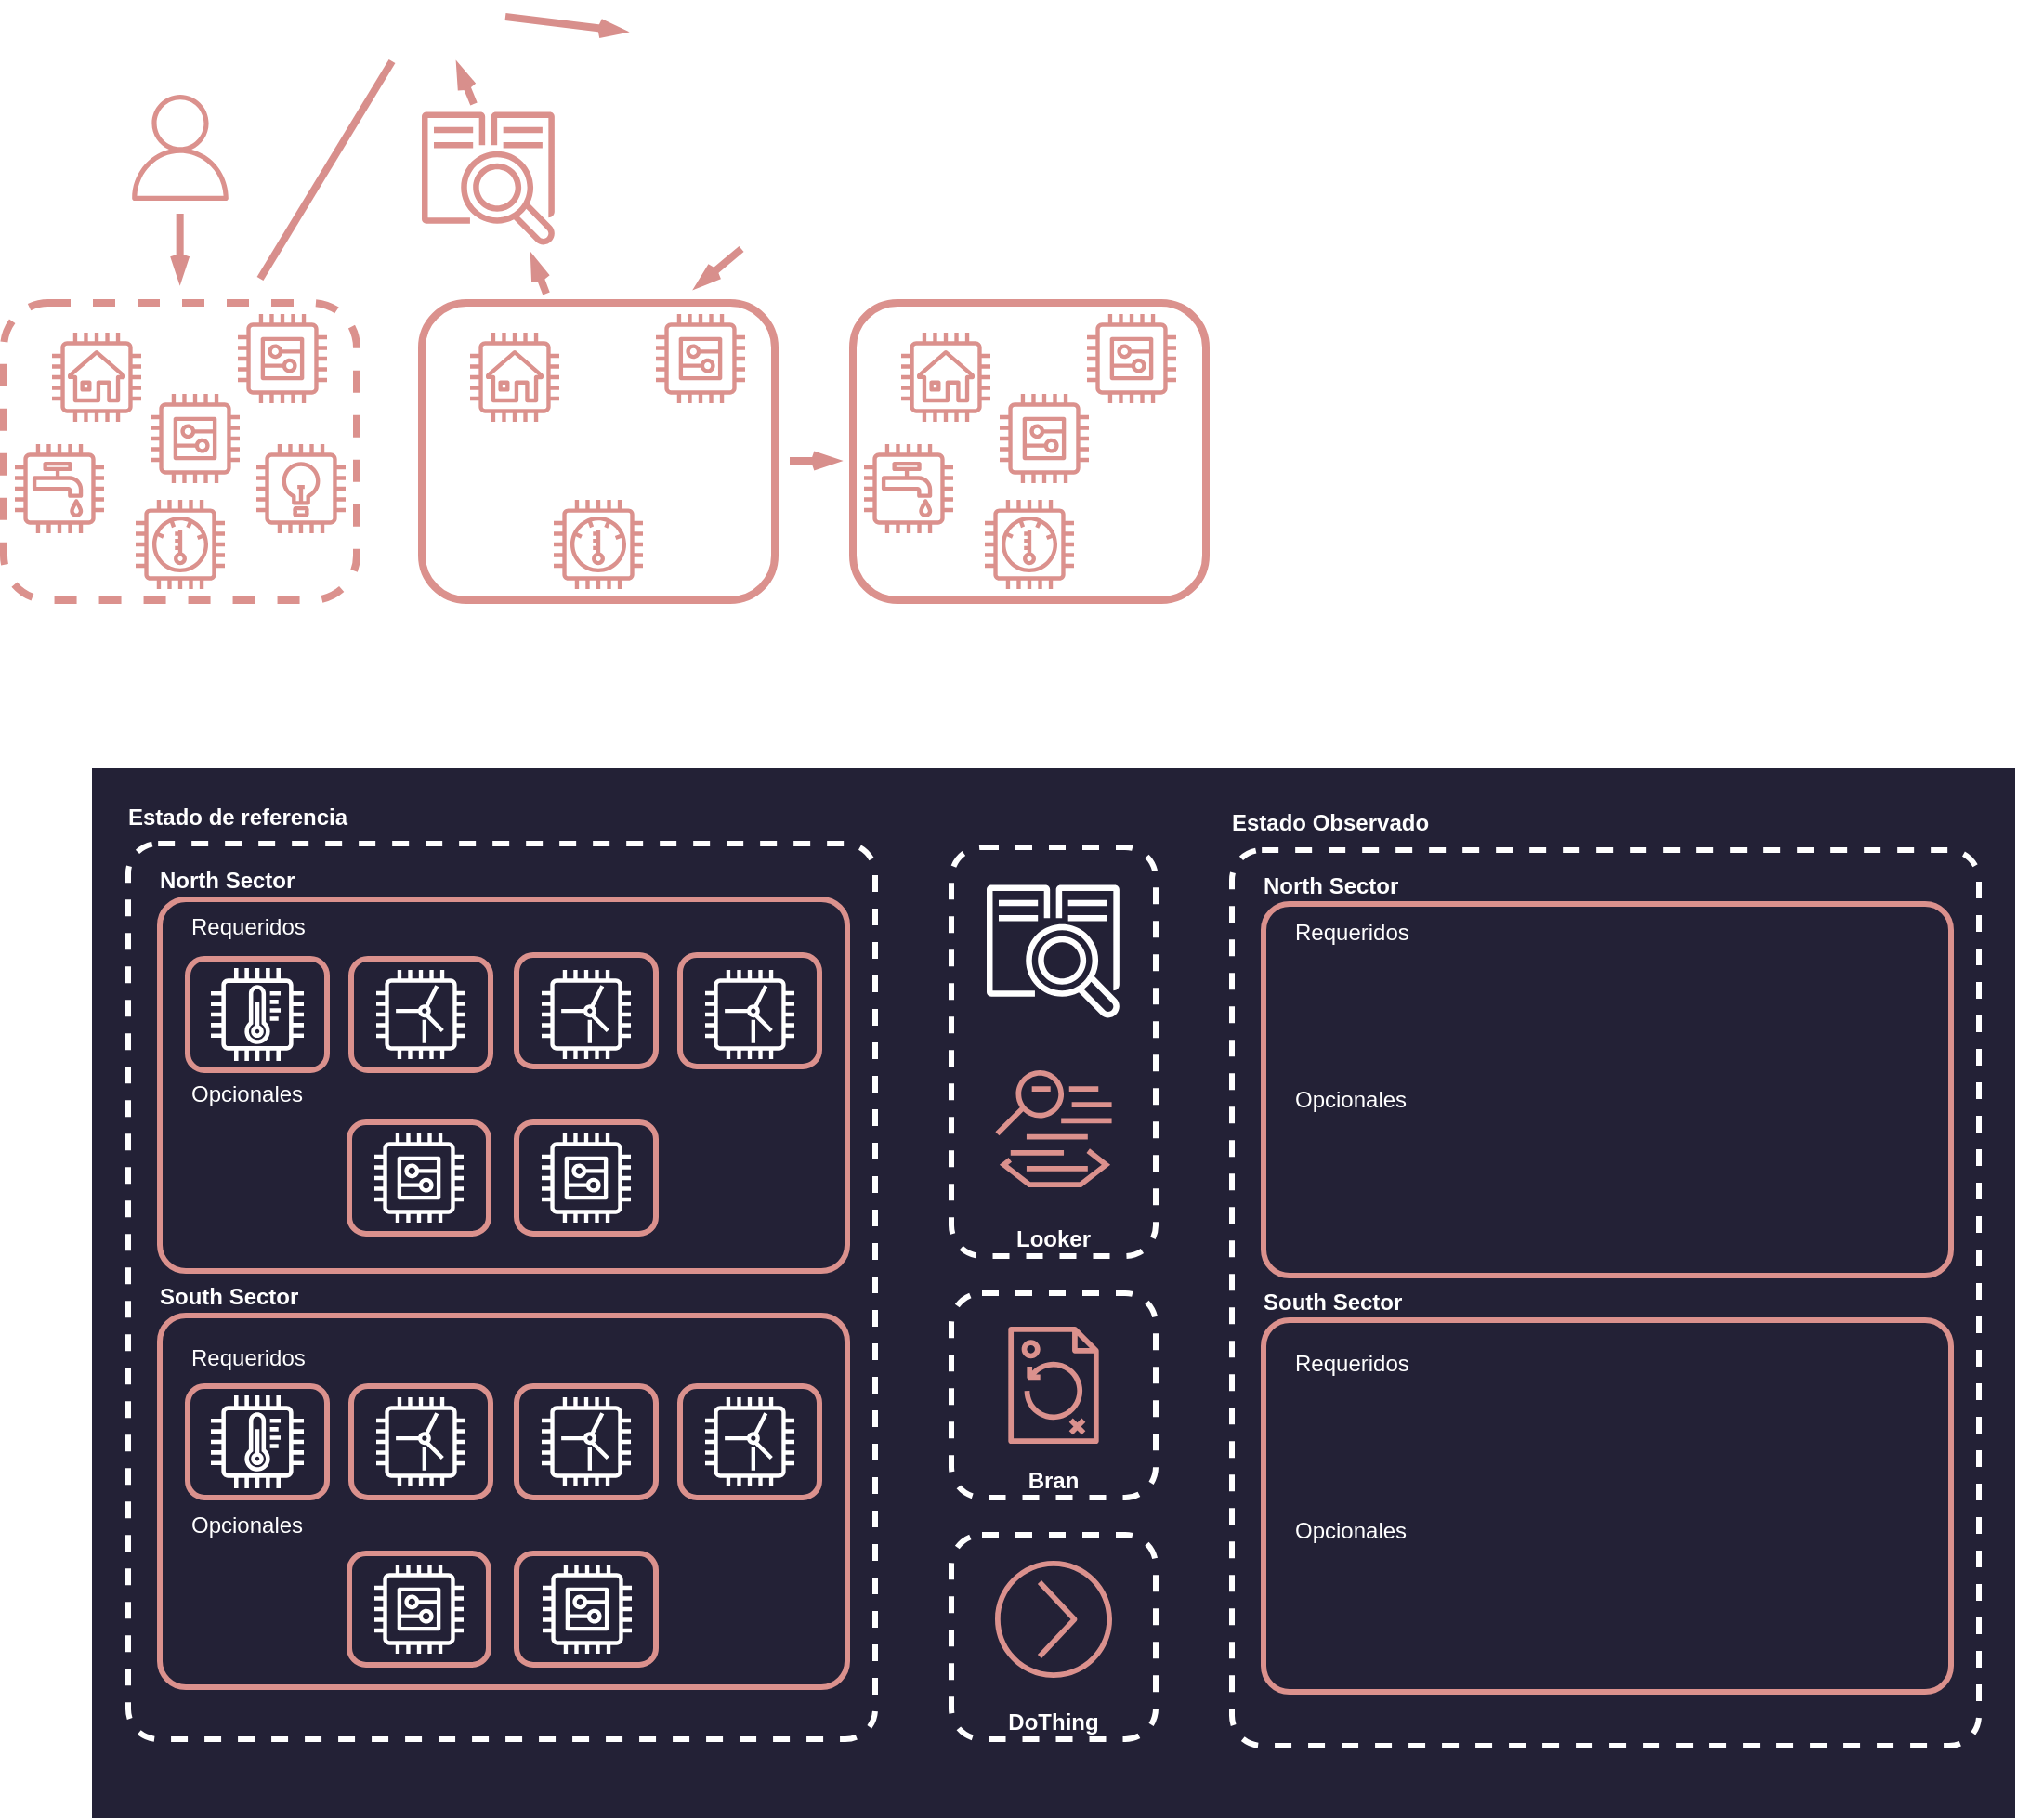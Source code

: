 <mxfile version="22.1.16" type="device">
  <diagram name="Page-1" id="UgkzKDdlbD2YLOSZ790F">
    <mxGraphModel dx="397" dy="727" grid="1" gridSize="10" guides="1" tooltips="1" connect="1" arrows="1" fold="1" page="1" pageScale="1" pageWidth="850" pageHeight="1100" math="0" shadow="0">
      <root>
        <mxCell id="0" />
        <mxCell id="1" parent="0" />
        <mxCell id="WaaS-qGKVErQEOPKYESH-2" value="" style="group;fillColor=#232136;strokeColor=#232136;strokeWidth=25;container=0;movable=0;resizable=0;rotatable=0;deletable=0;editable=0;locked=1;connectable=0;" parent="1" vertex="1" connectable="0">
          <mxGeometry x="950" y="440" width="1010" height="540" as="geometry" />
        </mxCell>
        <mxCell id="3aSCwRJMT3F2lno_R7aL-35" value="Looker" style="rounded=1;whiteSpace=wrap;html=1;dashed=1;labelBackgroundColor=none;strokeColor=#FFFFFF;strokeWidth=3;align=center;verticalAlign=bottom;fontFamily=Helvetica;fontSize=12;fontColor=#FFFFFF;fillColor=none;fontStyle=1" vertex="1" parent="1">
          <mxGeometry x="1400" y="470" width="110" height="220" as="geometry" />
        </mxCell>
        <mxCell id="9AoiroFoVsxQzHGqrJnJ-85" value="" style="sketch=0;outlineConnect=0;fontColor=#FFFFFF;gradientColor=none;fillColor=default;strokeColor=none;dashed=0;verticalLabelPosition=bottom;verticalAlign=top;align=center;html=1;fontSize=12;fontStyle=0;aspect=fixed;shape=mxgraph.aws4.application_discovery_service_aws_agentless_collector;rotation=0;container=0;flipV=0;" parent="1" vertex="1">
          <mxGeometry x="1419" y="490" width="72" height="72" as="geometry" />
        </mxCell>
        <mxCell id="3aSCwRJMT3F2lno_R7aL-1" value="" style="group" vertex="1" connectable="0" parent="1">
          <mxGeometry x="1549" y="442.5" width="404" height="511" as="geometry" />
        </mxCell>
        <mxCell id="9AoiroFoVsxQzHGqrJnJ-2" value="" style="rounded=1;whiteSpace=wrap;html=1;labelBackgroundColor=none;strokeColor=#FFFFFF;strokeWidth=3;align=left;verticalAlign=top;fontFamily=Helvetica;fontSize=12;fontColor=#FFFFFF;fillColor=none;arcSize=4;dashed=1;" parent="3aSCwRJMT3F2lno_R7aL-1" vertex="1">
          <mxGeometry x="2" y="29" width="402" height="482" as="geometry" />
        </mxCell>
        <mxCell id="9AoiroFoVsxQzHGqrJnJ-78" value="&lt;div style=&quot;text-align: center;&quot;&gt;&lt;span style=&quot;background-color: initial;&quot;&gt;&lt;b&gt;Estado Observado&lt;/b&gt;&lt;/span&gt;&lt;/div&gt;&lt;div style=&quot;text-align: center;&quot;&gt;&lt;span style=&quot;background-color: initial;&quot;&gt;&lt;b&gt;&lt;br&gt;&lt;/b&gt;&lt;/span&gt;&lt;/div&gt;" style="text;whiteSpace=wrap;html=1;fontSize=12;fontFamily=Helvetica;fontColor=#FFFFFF;container=0;" parent="3aSCwRJMT3F2lno_R7aL-1" vertex="1">
          <mxGeometry width="160" height="40" as="geometry" />
        </mxCell>
        <mxCell id="9AoiroFoVsxQzHGqrJnJ-134" value="" style="group" parent="3aSCwRJMT3F2lno_R7aL-1" vertex="1" connectable="0">
          <mxGeometry x="17" y="34" width="372" height="448" as="geometry" />
        </mxCell>
        <mxCell id="9AoiroFoVsxQzHGqrJnJ-125" value="Opcionales" style="text;html=1;strokeColor=none;fillColor=none;align=left;verticalAlign=middle;whiteSpace=wrap;rounded=0;fontSize=12;fontFamily=Helvetica;fontColor=#FFFFFF;container=0;" parent="9AoiroFoVsxQzHGqrJnJ-134" vertex="1">
          <mxGeometry x="17" y="346" width="75" height="30" as="geometry" />
        </mxCell>
        <mxCell id="9AoiroFoVsxQzHGqrJnJ-126" value="Requeridos" style="text;html=1;strokeColor=none;fillColor=none;align=left;verticalAlign=middle;whiteSpace=wrap;rounded=0;fontSize=12;fontFamily=Helvetica;fontColor=#FFFFFF;container=0;" parent="9AoiroFoVsxQzHGqrJnJ-134" vertex="1">
          <mxGeometry x="17" y="256" width="75" height="30" as="geometry" />
        </mxCell>
        <mxCell id="9AoiroFoVsxQzHGqrJnJ-127" value="" style="rounded=1;whiteSpace=wrap;html=1;labelBackgroundColor=none;strokeColor=#DB918D;strokeWidth=3;align=left;verticalAlign=top;fontFamily=Helvetica;fontSize=12;fontColor=#FFFFFF;fillColor=none;arcSize=7;container=0;" parent="9AoiroFoVsxQzHGqrJnJ-134" vertex="1">
          <mxGeometry x="2" y="248" width="370" height="200" as="geometry" />
        </mxCell>
        <mxCell id="9AoiroFoVsxQzHGqrJnJ-128" value="&lt;b style=&quot;border-color: var(--border-color); color: rgb(255, 255, 255); font-family: Helvetica; font-size: 12px; font-style: normal; font-variant-ligatures: normal; font-variant-caps: normal; letter-spacing: normal; orphans: 2; text-align: center; text-indent: 0px; text-transform: none; widows: 2; word-spacing: 0px; -webkit-text-stroke-width: 0px; text-decoration-thickness: initial; text-decoration-style: initial; text-decoration-color: initial;&quot;&gt;South Sector&lt;/b&gt;" style="text;whiteSpace=wrap;html=1;fontSize=12;fontFamily=Helvetica;fontColor=#FFFFFF;container=0;" parent="9AoiroFoVsxQzHGqrJnJ-134" vertex="1">
          <mxGeometry y="224" width="110" height="40" as="geometry" />
        </mxCell>
        <mxCell id="9AoiroFoVsxQzHGqrJnJ-129" value="" style="rounded=1;whiteSpace=wrap;html=1;labelBackgroundColor=none;strokeColor=#DB918D;strokeWidth=3;align=left;verticalAlign=top;fontFamily=Helvetica;fontSize=12;fontColor=#FFFFFF;fillColor=none;arcSize=7;container=0;" parent="9AoiroFoVsxQzHGqrJnJ-134" vertex="1">
          <mxGeometry x="2" y="24" width="370" height="200" as="geometry" />
        </mxCell>
        <mxCell id="9AoiroFoVsxQzHGqrJnJ-130" value="Opcionales" style="text;html=1;strokeColor=none;fillColor=none;align=left;verticalAlign=middle;whiteSpace=wrap;rounded=0;fontSize=12;fontFamily=Helvetica;fontColor=#FFFFFF;container=0;" parent="9AoiroFoVsxQzHGqrJnJ-134" vertex="1">
          <mxGeometry x="17" y="114" width="75" height="30" as="geometry" />
        </mxCell>
        <mxCell id="9AoiroFoVsxQzHGqrJnJ-131" value="Requeridos" style="text;html=1;strokeColor=none;fillColor=none;align=left;verticalAlign=middle;whiteSpace=wrap;rounded=0;fontSize=12;fontFamily=Helvetica;fontColor=#FFFFFF;container=0;" parent="9AoiroFoVsxQzHGqrJnJ-134" vertex="1">
          <mxGeometry x="17" y="24" width="75" height="30" as="geometry" />
        </mxCell>
        <mxCell id="9AoiroFoVsxQzHGqrJnJ-132" value="&lt;b style=&quot;border-color: var(--border-color); color: rgb(255, 255, 255); font-family: Helvetica; font-size: 12px; font-style: normal; font-variant-ligatures: normal; font-variant-caps: normal; letter-spacing: normal; orphans: 2; text-align: center; text-indent: 0px; text-transform: none; widows: 2; word-spacing: 0px; -webkit-text-stroke-width: 0px; text-decoration-thickness: initial; text-decoration-style: initial; text-decoration-color: initial;&quot;&gt;North Sector&lt;/b&gt;" style="text;whiteSpace=wrap;html=1;fontSize=12;fontFamily=Helvetica;fontColor=#FFFFFF;container=0;" parent="9AoiroFoVsxQzHGqrJnJ-134" vertex="1">
          <mxGeometry width="110" height="40" as="geometry" />
        </mxCell>
        <mxCell id="3aSCwRJMT3F2lno_R7aL-2" value="" style="group" vertex="1" connectable="0" parent="1">
          <mxGeometry x="955" y="440" width="404" height="510" as="geometry" />
        </mxCell>
        <mxCell id="WaaS-qGKVErQEOPKYESH-108" value="" style="rounded=1;whiteSpace=wrap;html=1;labelBackgroundColor=none;strokeColor=#FFFFFF;strokeWidth=3;align=left;verticalAlign=top;fontFamily=Helvetica;fontSize=12;fontColor=#FFFFFF;fillColor=none;arcSize=4;dashed=1;container=0;" parent="3aSCwRJMT3F2lno_R7aL-2" vertex="1">
          <mxGeometry x="2" y="28" width="402" height="482" as="geometry" />
        </mxCell>
        <mxCell id="WaaS-qGKVErQEOPKYESH-149" value="&lt;div style=&quot;text-align: center;&quot;&gt;&lt;span style=&quot;background-color: initial;&quot;&gt;&lt;b&gt;Estado de referencia&lt;/b&gt;&lt;/span&gt;&lt;/div&gt;" style="text;whiteSpace=wrap;html=1;fontSize=12;fontFamily=Helvetica;fontColor=#FFFFFF;container=0;" parent="3aSCwRJMT3F2lno_R7aL-2" vertex="1">
          <mxGeometry width="160" height="40" as="geometry" />
        </mxCell>
        <mxCell id="9AoiroFoVsxQzHGqrJnJ-135" value="" style="group" parent="3aSCwRJMT3F2lno_R7aL-2" vertex="1" connectable="0">
          <mxGeometry x="17" y="34" width="372" height="448" as="geometry" />
        </mxCell>
        <mxCell id="WaaS-qGKVErQEOPKYESH-105" value="&lt;b style=&quot;border-color: var(--border-color); color: rgb(255, 255, 255); font-family: Helvetica; font-size: 12px; font-style: normal; font-variant-ligatures: normal; font-variant-caps: normal; letter-spacing: normal; orphans: 2; text-align: center; text-indent: 0px; text-transform: none; widows: 2; word-spacing: 0px; -webkit-text-stroke-width: 0px; text-decoration-thickness: initial; text-decoration-style: initial; text-decoration-color: initial;&quot;&gt;North Sector&lt;/b&gt;" style="text;whiteSpace=wrap;html=1;fontSize=12;fontFamily=Helvetica;fontColor=#FFFFFF;container=0;" parent="9AoiroFoVsxQzHGqrJnJ-135" vertex="1">
          <mxGeometry width="110" height="40" as="geometry" />
        </mxCell>
        <mxCell id="WaaS-qGKVErQEOPKYESH-106" value="&lt;b style=&quot;border-color: var(--border-color); color: rgb(255, 255, 255); font-family: Helvetica; font-size: 12px; font-style: normal; font-variant-ligatures: normal; font-variant-caps: normal; letter-spacing: normal; orphans: 2; text-align: center; text-indent: 0px; text-transform: none; widows: 2; word-spacing: 0px; -webkit-text-stroke-width: 0px; text-decoration-thickness: initial; text-decoration-style: initial; text-decoration-color: initial;&quot;&gt;South Sector&lt;/b&gt;" style="text;whiteSpace=wrap;html=1;fontSize=12;fontFamily=Helvetica;fontColor=#FFFFFF;container=0;" parent="9AoiroFoVsxQzHGqrJnJ-135" vertex="1">
          <mxGeometry y="224" width="110" height="40" as="geometry" />
        </mxCell>
        <mxCell id="WaaS-qGKVErQEOPKYESH-18" value="" style="rounded=1;whiteSpace=wrap;html=1;labelBackgroundColor=none;strokeColor=#DB918D;strokeWidth=3;align=left;verticalAlign=top;fontFamily=Helvetica;fontSize=12;fontColor=#FFFFFF;fillColor=none;arcSize=7;container=0;" parent="9AoiroFoVsxQzHGqrJnJ-135" vertex="1">
          <mxGeometry x="2" y="24" width="370" height="200" as="geometry" />
        </mxCell>
        <mxCell id="WaaS-qGKVErQEOPKYESH-21" value="" style="rounded=1;whiteSpace=wrap;html=1;labelBackgroundColor=none;strokeColor=#DB918D;strokeWidth=3;align=left;verticalAlign=top;fontFamily=Helvetica;fontSize=12;fontColor=#FFFFFF;fillColor=none;container=0;" parent="9AoiroFoVsxQzHGqrJnJ-135" vertex="1">
          <mxGeometry x="194" y="144" width="75" height="60" as="geometry" />
        </mxCell>
        <mxCell id="WaaS-qGKVErQEOPKYESH-22" value="" style="rounded=1;whiteSpace=wrap;html=1;labelBackgroundColor=none;strokeColor=#DB918D;strokeWidth=3;align=left;verticalAlign=top;fontFamily=Helvetica;fontSize=12;fontColor=#FFFFFF;fillColor=none;container=0;" parent="9AoiroFoVsxQzHGqrJnJ-135" vertex="1">
          <mxGeometry x="104" y="144" width="75" height="60" as="geometry" />
        </mxCell>
        <mxCell id="WaaS-qGKVErQEOPKYESH-27" value="" style="rounded=1;whiteSpace=wrap;html=1;labelBackgroundColor=none;strokeColor=#DB918D;strokeWidth=3;align=left;verticalAlign=top;fontFamily=Helvetica;fontSize=12;fontColor=#FFFFFF;fillColor=none;container=0;" parent="9AoiroFoVsxQzHGqrJnJ-135" vertex="1">
          <mxGeometry x="105" y="56" width="75" height="60" as="geometry" />
        </mxCell>
        <mxCell id="WaaS-qGKVErQEOPKYESH-28" value="" style="rounded=1;whiteSpace=wrap;html=1;labelBackgroundColor=none;strokeColor=#DB918D;strokeWidth=3;align=left;verticalAlign=top;fontFamily=Helvetica;fontSize=12;fontColor=#FFFFFF;fillColor=none;container=0;" parent="9AoiroFoVsxQzHGqrJnJ-135" vertex="1">
          <mxGeometry x="17" y="56" width="75" height="60" as="geometry" />
        </mxCell>
        <mxCell id="WaaS-qGKVErQEOPKYESH-29" value="" style="rounded=1;whiteSpace=wrap;html=1;labelBackgroundColor=none;strokeColor=#DB918D;strokeWidth=3;align=left;verticalAlign=top;fontFamily=Helvetica;fontSize=12;fontColor=#FFFFFF;fillColor=none;container=0;" parent="9AoiroFoVsxQzHGqrJnJ-135" vertex="1">
          <mxGeometry x="194" y="54" width="75" height="60" as="geometry" />
        </mxCell>
        <mxCell id="WaaS-qGKVErQEOPKYESH-30" value="" style="rounded=1;whiteSpace=wrap;html=1;labelBackgroundColor=none;strokeColor=#DB918D;strokeWidth=3;align=left;verticalAlign=top;fontFamily=Helvetica;fontSize=12;fontColor=#FFFFFF;fillColor=none;container=0;" parent="9AoiroFoVsxQzHGqrJnJ-135" vertex="1">
          <mxGeometry x="282" y="54" width="75" height="60" as="geometry" />
        </mxCell>
        <mxCell id="WaaS-qGKVErQEOPKYESH-31" value="Requeridos" style="text;html=1;strokeColor=none;fillColor=none;align=left;verticalAlign=middle;whiteSpace=wrap;rounded=0;fontSize=12;fontFamily=Helvetica;fontColor=#FFFFFF;container=0;" parent="9AoiroFoVsxQzHGqrJnJ-135" vertex="1">
          <mxGeometry x="17" y="24" width="75" height="30" as="geometry" />
        </mxCell>
        <mxCell id="WaaS-qGKVErQEOPKYESH-32" value="Opcionales" style="text;html=1;strokeColor=none;fillColor=none;align=left;verticalAlign=middle;whiteSpace=wrap;rounded=0;fontSize=12;fontFamily=Helvetica;fontColor=#FFFFFF;container=0;" parent="9AoiroFoVsxQzHGqrJnJ-135" vertex="1">
          <mxGeometry x="17" y="114" width="75" height="30" as="geometry" />
        </mxCell>
        <mxCell id="WaaS-qGKVErQEOPKYESH-81" value="" style="sketch=0;outlineConnect=0;dashed=0;verticalLabelPosition=bottom;verticalAlign=top;align=center;html=1;fontSize=12;fontStyle=0;aspect=fixed;pointerEvents=1;shape=mxgraph.aws4.iot_thing_temperature_sensor;rounded=1;labelBackgroundColor=none;strokeWidth=3;fontFamily=Helvetica;container=0;" parent="9AoiroFoVsxQzHGqrJnJ-135" vertex="1">
          <mxGeometry x="29.5" y="61" width="50" height="50" as="geometry" />
        </mxCell>
        <mxCell id="WaaS-qGKVErQEOPKYESH-86" value="" style="sketch=0;outlineConnect=0;fontColor=#232F3E;gradientColor=none;strokeColor=#FFFFFF;fillColor=none;dashed=0;verticalLabelPosition=bottom;verticalAlign=top;align=center;html=1;fontSize=12;fontStyle=0;aspect=fixed;shape=mxgraph.aws4.resourceIcon;resIcon=mxgraph.aws4.windfarm;rounded=1;labelBackgroundColor=none;strokeWidth=3;fontFamily=Helvetica;container=0;" parent="9AoiroFoVsxQzHGqrJnJ-135" vertex="1">
          <mxGeometry x="112.5" y="56" width="60" height="60" as="geometry" />
        </mxCell>
        <mxCell id="WaaS-qGKVErQEOPKYESH-87" value="" style="sketch=0;outlineConnect=0;fontColor=#232F3E;gradientColor=none;strokeColor=#FFFFFF;fillColor=none;dashed=0;verticalLabelPosition=bottom;verticalAlign=top;align=center;html=1;fontSize=12;fontStyle=0;aspect=fixed;shape=mxgraph.aws4.resourceIcon;resIcon=mxgraph.aws4.windfarm;rounded=1;labelBackgroundColor=none;strokeWidth=3;fontFamily=Helvetica;container=0;" parent="9AoiroFoVsxQzHGqrJnJ-135" vertex="1">
          <mxGeometry x="201.5" y="56" width="60" height="60" as="geometry" />
        </mxCell>
        <mxCell id="WaaS-qGKVErQEOPKYESH-88" value="" style="sketch=0;outlineConnect=0;fontColor=#232F3E;gradientColor=none;strokeColor=#FFFFFF;fillColor=none;dashed=0;verticalLabelPosition=bottom;verticalAlign=top;align=center;html=1;fontSize=12;fontStyle=0;aspect=fixed;shape=mxgraph.aws4.resourceIcon;resIcon=mxgraph.aws4.windfarm;rounded=1;labelBackgroundColor=none;strokeWidth=3;fontFamily=Helvetica;container=0;" parent="9AoiroFoVsxQzHGqrJnJ-135" vertex="1">
          <mxGeometry x="289.5" y="56" width="60" height="60" as="geometry" />
        </mxCell>
        <mxCell id="WaaS-qGKVErQEOPKYESH-95" value="" style="sketch=0;outlineConnect=0;fontColor=#232F3E;gradientColor=none;strokeColor=#FFFFFF;fillColor=none;dashed=0;verticalLabelPosition=bottom;verticalAlign=top;align=center;html=1;fontSize=12;fontStyle=0;aspect=fixed;shape=mxgraph.aws4.resourceIcon;resIcon=mxgraph.aws4.generic;rounded=1;labelBackgroundColor=none;strokeWidth=3;fontFamily=Helvetica;container=0;" parent="9AoiroFoVsxQzHGqrJnJ-135" vertex="1">
          <mxGeometry x="111.5" y="144" width="60" height="60" as="geometry" />
        </mxCell>
        <mxCell id="WaaS-qGKVErQEOPKYESH-96" value="" style="sketch=0;outlineConnect=0;fontColor=#232F3E;gradientColor=none;strokeColor=#FFFFFF;fillColor=none;dashed=0;verticalLabelPosition=bottom;verticalAlign=top;align=center;html=1;fontSize=12;fontStyle=0;aspect=fixed;shape=mxgraph.aws4.resourceIcon;resIcon=mxgraph.aws4.generic;rounded=1;labelBackgroundColor=none;strokeWidth=3;fontFamily=Helvetica;container=0;" parent="9AoiroFoVsxQzHGqrJnJ-135" vertex="1">
          <mxGeometry x="201.5" y="144" width="60" height="60" as="geometry" />
        </mxCell>
        <mxCell id="WaaS-qGKVErQEOPKYESH-69" value="" style="rounded=1;whiteSpace=wrap;html=1;labelBackgroundColor=none;strokeColor=#DB918D;strokeWidth=3;align=left;verticalAlign=top;fontFamily=Helvetica;fontSize=12;fontColor=#FFFFFF;fillColor=none;arcSize=7;container=0;" parent="9AoiroFoVsxQzHGqrJnJ-135" vertex="1">
          <mxGeometry x="2" y="248" width="370" height="200" as="geometry" />
        </mxCell>
        <mxCell id="WaaS-qGKVErQEOPKYESH-71" value="" style="rounded=1;whiteSpace=wrap;html=1;labelBackgroundColor=none;strokeColor=#DB918D;strokeWidth=3;align=left;verticalAlign=top;fontFamily=Helvetica;fontSize=12;fontColor=#FFFFFF;fillColor=none;container=0;" parent="9AoiroFoVsxQzHGqrJnJ-135" vertex="1">
          <mxGeometry x="194" y="376" width="75" height="60" as="geometry" />
        </mxCell>
        <mxCell id="WaaS-qGKVErQEOPKYESH-72" value="" style="rounded=1;whiteSpace=wrap;html=1;labelBackgroundColor=none;strokeColor=#DB918D;strokeWidth=3;align=left;verticalAlign=top;fontFamily=Helvetica;fontSize=12;fontColor=#FFFFFF;fillColor=none;container=0;" parent="9AoiroFoVsxQzHGqrJnJ-135" vertex="1">
          <mxGeometry x="104" y="376" width="75" height="60" as="geometry" />
        </mxCell>
        <mxCell id="WaaS-qGKVErQEOPKYESH-74" value="" style="rounded=1;whiteSpace=wrap;html=1;labelBackgroundColor=none;strokeColor=#DB918D;strokeWidth=3;align=left;verticalAlign=top;fontFamily=Helvetica;fontSize=12;fontColor=#FFFFFF;fillColor=none;container=0;" parent="9AoiroFoVsxQzHGqrJnJ-135" vertex="1">
          <mxGeometry x="17" y="286" width="75" height="60" as="geometry" />
        </mxCell>
        <mxCell id="WaaS-qGKVErQEOPKYESH-75" value="" style="rounded=1;whiteSpace=wrap;html=1;labelBackgroundColor=none;strokeColor=#DB918D;strokeWidth=3;align=left;verticalAlign=top;fontFamily=Helvetica;fontSize=12;fontColor=#FFFFFF;fillColor=none;container=0;" parent="9AoiroFoVsxQzHGqrJnJ-135" vertex="1">
          <mxGeometry x="105" y="286" width="75" height="60" as="geometry" />
        </mxCell>
        <mxCell id="WaaS-qGKVErQEOPKYESH-76" value="" style="rounded=1;whiteSpace=wrap;html=1;labelBackgroundColor=none;strokeColor=#DB918D;strokeWidth=3;align=left;verticalAlign=top;fontFamily=Helvetica;fontSize=12;fontColor=#FFFFFF;fillColor=none;container=0;" parent="9AoiroFoVsxQzHGqrJnJ-135" vertex="1">
          <mxGeometry x="194" y="286" width="75" height="60" as="geometry" />
        </mxCell>
        <mxCell id="WaaS-qGKVErQEOPKYESH-77" value="" style="rounded=1;whiteSpace=wrap;html=1;labelBackgroundColor=none;strokeColor=#DB918D;strokeWidth=3;align=left;verticalAlign=top;fontFamily=Helvetica;fontSize=12;fontColor=#FFFFFF;fillColor=none;container=0;" parent="9AoiroFoVsxQzHGqrJnJ-135" vertex="1">
          <mxGeometry x="282" y="286" width="75" height="60" as="geometry" />
        </mxCell>
        <mxCell id="WaaS-qGKVErQEOPKYESH-78" value="Requeridos" style="text;html=1;strokeColor=none;fillColor=none;align=left;verticalAlign=middle;whiteSpace=wrap;rounded=0;fontSize=12;fontFamily=Helvetica;fontColor=#FFFFFF;container=0;" parent="9AoiroFoVsxQzHGqrJnJ-135" vertex="1">
          <mxGeometry x="17" y="256" width="75" height="30" as="geometry" />
        </mxCell>
        <mxCell id="WaaS-qGKVErQEOPKYESH-79" value="Opcionales" style="text;html=1;strokeColor=none;fillColor=none;align=left;verticalAlign=middle;whiteSpace=wrap;rounded=0;fontSize=12;fontFamily=Helvetica;fontColor=#FFFFFF;container=0;" parent="9AoiroFoVsxQzHGqrJnJ-135" vertex="1">
          <mxGeometry x="17" y="346" width="75" height="30" as="geometry" />
        </mxCell>
        <mxCell id="WaaS-qGKVErQEOPKYESH-84" value="" style="sketch=0;outlineConnect=0;dashed=0;verticalLabelPosition=bottom;verticalAlign=top;align=center;html=1;fontSize=12;fontStyle=0;aspect=fixed;pointerEvents=1;shape=mxgraph.aws4.iot_thing_temperature_sensor;rounded=1;labelBackgroundColor=none;strokeWidth=3;fontFamily=Helvetica;container=0;" parent="9AoiroFoVsxQzHGqrJnJ-135" vertex="1">
          <mxGeometry x="29.5" y="291" width="50" height="50" as="geometry" />
        </mxCell>
        <mxCell id="WaaS-qGKVErQEOPKYESH-89" value="" style="sketch=0;outlineConnect=0;fontColor=#232F3E;gradientColor=none;strokeColor=#FFFFFF;fillColor=none;dashed=0;verticalLabelPosition=bottom;verticalAlign=top;align=center;html=1;fontSize=12;fontStyle=0;aspect=fixed;shape=mxgraph.aws4.resourceIcon;resIcon=mxgraph.aws4.windfarm;rounded=1;labelBackgroundColor=none;strokeWidth=3;fontFamily=Helvetica;container=0;" parent="9AoiroFoVsxQzHGqrJnJ-135" vertex="1">
          <mxGeometry x="112.5" y="286" width="60" height="60" as="geometry" />
        </mxCell>
        <mxCell id="WaaS-qGKVErQEOPKYESH-90" value="" style="sketch=0;outlineConnect=0;fontColor=#232F3E;gradientColor=none;strokeColor=#FFFFFF;fillColor=none;dashed=0;verticalLabelPosition=bottom;verticalAlign=top;align=center;html=1;fontSize=12;fontStyle=0;aspect=fixed;shape=mxgraph.aws4.resourceIcon;resIcon=mxgraph.aws4.windfarm;rounded=1;labelBackgroundColor=none;strokeWidth=3;fontFamily=Helvetica;container=0;" parent="9AoiroFoVsxQzHGqrJnJ-135" vertex="1">
          <mxGeometry x="201.5" y="286" width="60" height="60" as="geometry" />
        </mxCell>
        <mxCell id="WaaS-qGKVErQEOPKYESH-91" value="" style="sketch=0;outlineConnect=0;fontColor=#232F3E;gradientColor=none;strokeColor=#FFFFFF;fillColor=none;dashed=0;verticalLabelPosition=bottom;verticalAlign=top;align=center;html=1;fontSize=12;fontStyle=0;aspect=fixed;shape=mxgraph.aws4.resourceIcon;resIcon=mxgraph.aws4.windfarm;rounded=1;labelBackgroundColor=none;strokeWidth=3;fontFamily=Helvetica;container=0;" parent="9AoiroFoVsxQzHGqrJnJ-135" vertex="1">
          <mxGeometry x="289.5" y="286" width="60" height="60" as="geometry" />
        </mxCell>
        <mxCell id="WaaS-qGKVErQEOPKYESH-98" value="" style="sketch=0;outlineConnect=0;fontColor=#232F3E;gradientColor=none;strokeColor=#FFFFFF;fillColor=none;dashed=0;verticalLabelPosition=bottom;verticalAlign=top;align=center;html=1;fontSize=12;fontStyle=0;aspect=fixed;shape=mxgraph.aws4.resourceIcon;resIcon=mxgraph.aws4.generic;rounded=1;labelBackgroundColor=none;strokeWidth=3;fontFamily=Helvetica;container=0;" parent="9AoiroFoVsxQzHGqrJnJ-135" vertex="1">
          <mxGeometry x="111.5" y="376" width="60" height="60" as="geometry" />
        </mxCell>
        <mxCell id="WaaS-qGKVErQEOPKYESH-100" value="" style="sketch=0;outlineConnect=0;fontColor=#232F3E;gradientColor=none;strokeColor=#FFFFFF;fillColor=none;dashed=0;verticalLabelPosition=bottom;verticalAlign=top;align=center;html=1;fontSize=12;fontStyle=0;aspect=fixed;shape=mxgraph.aws4.resourceIcon;resIcon=mxgraph.aws4.generic;rounded=1;labelBackgroundColor=none;strokeWidth=3;fontFamily=Helvetica;container=0;" parent="9AoiroFoVsxQzHGqrJnJ-135" vertex="1">
          <mxGeometry x="202" y="376" width="60" height="60" as="geometry" />
        </mxCell>
        <mxCell id="3aSCwRJMT3F2lno_R7aL-4" value="" style="sketch=0;outlineConnect=0;fontColor=#232F3E;gradientColor=none;fillColor=#DB918D;strokeColor=none;dashed=0;verticalLabelPosition=bottom;verticalAlign=top;align=center;html=1;fontSize=12;fontStyle=0;aspect=fixed;pointerEvents=1;shape=mxgraph.aws4.user;container=0;fillStyle=auto;" vertex="1" parent="1">
          <mxGeometry x="956.5" y="65" width="57" height="57" as="geometry" />
        </mxCell>
        <mxCell id="3aSCwRJMT3F2lno_R7aL-5" value="" style="endArrow=openThin;html=1;rounded=0;labelBackgroundColor=default;strokeColor=#D88F8C;strokeWidth=4;align=center;verticalAlign=middle;fontFamily=Helvetica;fontSize=11;fontColor=default;shape=connector;endFill=0;" edge="1" parent="1">
          <mxGeometry width="50" height="50" relative="1" as="geometry">
            <mxPoint x="984.83" y="129" as="sourcePoint" />
            <mxPoint x="984.83" y="166" as="targetPoint" />
          </mxGeometry>
        </mxCell>
        <mxCell id="3aSCwRJMT3F2lno_R7aL-6" value="" style="endArrow=none;html=1;rounded=0;labelBackgroundColor=default;strokeColor=#D88F8C;strokeWidth=4;align=center;verticalAlign=middle;fontFamily=Helvetica;fontSize=11;fontColor=default;shape=connector;" edge="1" parent="1">
          <mxGeometry width="50" height="50" relative="1" as="geometry">
            <mxPoint x="1028" y="164" as="sourcePoint" />
            <mxPoint x="1099" y="47" as="targetPoint" />
          </mxGeometry>
        </mxCell>
        <mxCell id="3aSCwRJMT3F2lno_R7aL-8" value="" style="endArrow=openThin;html=1;rounded=0;labelBackgroundColor=default;strokeColor=#D88F8C;strokeWidth=4;align=center;verticalAlign=middle;fontFamily=Helvetica;fontSize=11;fontColor=default;shape=connector;endFill=0;" edge="1" parent="1">
          <mxGeometry width="50" height="50" relative="1" as="geometry">
            <mxPoint x="1143" y="70" as="sourcePoint" />
            <mxPoint x="1134" y="48" as="targetPoint" />
          </mxGeometry>
        </mxCell>
        <mxCell id="3aSCwRJMT3F2lno_R7aL-9" value="" style="sketch=0;outlineConnect=0;fontColor=#232F3E;gradientColor=none;fillColor=#DB918D;strokeColor=none;dashed=0;verticalLabelPosition=bottom;verticalAlign=top;align=center;html=1;fontSize=12;fontStyle=0;aspect=fixed;shape=mxgraph.aws4.application_discovery_service_aws_agentless_collector;rotation=0;container=0;" vertex="1" parent="1">
          <mxGeometry x="1115" y="74" width="72" height="72" as="geometry" />
        </mxCell>
        <mxCell id="3aSCwRJMT3F2lno_R7aL-10" value="" style="sketch=0;outlineConnect=0;fontColor=#232F3E;gradientColor=none;fillColor=#DB918D;strokeColor=none;dashed=0;verticalLabelPosition=bottom;verticalAlign=top;align=center;html=1;fontSize=12;fontStyle=0;aspect=fixed;shape=mxgraph.aws4.mainframe_modernization_analyzer;rotation=0;container=0;flipV=0;" vertex="1" parent="1">
          <mxGeometry x="1423.5" y="590" width="63" height="63" as="geometry" />
        </mxCell>
        <mxCell id="3aSCwRJMT3F2lno_R7aL-11" value="" style="sketch=0;outlineConnect=0;fontColor=#232F3E;gradientColor=none;fillColor=#DB918D;strokeColor=#DB918D;dashed=0;verticalLabelPosition=bottom;verticalAlign=top;align=center;html=1;fontSize=12;fontStyle=0;aspect=fixed;pointerEvents=1;shape=mxgraph.aws4.backup_plan;fontFamily=Helvetica;container=0;rotation=0;flipV=0;" vertex="1" parent="1">
          <mxGeometry x="1423.5" y="728" width="63" height="63" as="geometry" />
        </mxCell>
        <mxCell id="3aSCwRJMT3F2lno_R7aL-12" value="" style="endArrow=openThin;html=1;rounded=0;labelBackgroundColor=default;strokeColor=#D88F8C;strokeWidth=4;align=center;verticalAlign=middle;fontFamily=Helvetica;fontSize=11;fontColor=default;shape=connector;endFill=0;" edge="1" parent="1">
          <mxGeometry width="50" height="50" relative="1" as="geometry">
            <mxPoint x="1182" y="172" as="sourcePoint" />
            <mxPoint x="1174" y="151" as="targetPoint" />
          </mxGeometry>
        </mxCell>
        <mxCell id="3aSCwRJMT3F2lno_R7aL-13" value="" style="endArrow=none;html=1;rounded=0;labelBackgroundColor=default;strokeColor=#D88F8C;strokeWidth=4;align=center;verticalAlign=middle;fontFamily=Helvetica;fontSize=11;fontColor=default;shape=connector;endFill=0;startArrow=openThin;startFill=0;" edge="1" parent="1">
          <mxGeometry width="50" height="50" relative="1" as="geometry">
            <mxPoint x="1225" y="31" as="sourcePoint" />
            <mxPoint x="1160" y="23" as="targetPoint" />
          </mxGeometry>
        </mxCell>
        <mxCell id="3aSCwRJMT3F2lno_R7aL-15" value="" style="endArrow=openThin;html=1;rounded=0;labelBackgroundColor=default;strokeColor=#D88F8C;strokeWidth=4;align=center;verticalAlign=middle;fontFamily=Helvetica;fontSize=11;fontColor=default;shape=connector;endFill=0;" edge="1" parent="1">
          <mxGeometry width="50" height="50" relative="1" as="geometry">
            <mxPoint x="1313" y="262" as="sourcePoint" />
            <mxPoint x="1340" y="262" as="targetPoint" />
          </mxGeometry>
        </mxCell>
        <mxCell id="3aSCwRJMT3F2lno_R7aL-16" value="" style="endArrow=none;html=1;rounded=0;labelBackgroundColor=default;strokeColor=#D88F8C;strokeWidth=4;align=center;verticalAlign=middle;fontFamily=Helvetica;fontSize=11;fontColor=default;shape=connector;startArrow=openThin;startFill=0;" edge="1" parent="1">
          <mxGeometry width="50" height="50" relative="1" as="geometry">
            <mxPoint x="1262" y="169" as="sourcePoint" />
            <mxPoint x="1287" y="148" as="targetPoint" />
          </mxGeometry>
        </mxCell>
        <mxCell id="3aSCwRJMT3F2lno_R7aL-17" value="" style="group;strokeColor=#DB918D;rounded=1;strokeWidth=4;container=0;" vertex="1" connectable="0" parent="1">
          <mxGeometry x="1115" y="177" width="190" height="160" as="geometry" />
        </mxCell>
        <mxCell id="3aSCwRJMT3F2lno_R7aL-18" value="" style="sketch=0;outlineConnect=0;fontColor=#232F3E;gradientColor=none;strokeColor=#DB918D;fillColor=none;dashed=0;verticalLabelPosition=bottom;verticalAlign=top;align=center;html=1;fontSize=12;fontStyle=0;aspect=fixed;shape=mxgraph.aws4.resourceIcon;resIcon=mxgraph.aws4.house;fontFamily=Helvetica;container=0;" vertex="1" parent="1">
          <mxGeometry x="1135" y="187" width="60" height="60" as="geometry" />
        </mxCell>
        <mxCell id="3aSCwRJMT3F2lno_R7aL-19" value="" style="sketch=0;outlineConnect=0;fontColor=#232F3E;gradientColor=none;strokeColor=#DB918D;fillColor=none;dashed=0;verticalLabelPosition=bottom;verticalAlign=top;align=center;html=1;fontSize=12;fontStyle=0;aspect=fixed;shape=mxgraph.aws4.resourceIcon;resIcon=mxgraph.aws4.thermostat;fontFamily=Helvetica;container=0;" vertex="1" parent="1">
          <mxGeometry x="1180" y="277" width="60" height="60" as="geometry" />
        </mxCell>
        <mxCell id="3aSCwRJMT3F2lno_R7aL-20" value="" style="sketch=0;outlineConnect=0;fontColor=#232F3E;gradientColor=none;strokeColor=#DB918D;fillColor=none;dashed=0;verticalLabelPosition=bottom;verticalAlign=top;align=center;html=1;fontSize=12;fontStyle=0;aspect=fixed;shape=mxgraph.aws4.resourceIcon;resIcon=mxgraph.aws4.generic;fontFamily=Helvetica;container=0;" vertex="1" parent="1">
          <mxGeometry x="1235" y="177" width="60" height="60" as="geometry" />
        </mxCell>
        <mxCell id="3aSCwRJMT3F2lno_R7aL-21" value="" style="group;strokeColor=#DB918D;rounded=1;strokeWidth=4;container=0;dashed=1;" vertex="1" connectable="0" parent="1">
          <mxGeometry x="890" y="177" width="190" height="160" as="geometry" />
        </mxCell>
        <mxCell id="3aSCwRJMT3F2lno_R7aL-22" value="" style="sketch=0;outlineConnect=0;fontColor=#232F3E;gradientColor=none;strokeColor=#DB918D;fillColor=none;dashed=0;verticalLabelPosition=bottom;verticalAlign=top;align=center;html=1;fontSize=12;fontStyle=0;aspect=fixed;shape=mxgraph.aws4.resourceIcon;resIcon=mxgraph.aws4.lightbulb;fontFamily=Helvetica;container=0;" vertex="1" parent="1">
          <mxGeometry x="1020" y="247" width="60" height="60" as="geometry" />
        </mxCell>
        <mxCell id="3aSCwRJMT3F2lno_R7aL-23" value="" style="sketch=0;outlineConnect=0;fontColor=#232F3E;gradientColor=none;strokeColor=#DB918D;fillColor=none;dashed=0;verticalLabelPosition=bottom;verticalAlign=top;align=center;html=1;fontSize=12;fontStyle=0;aspect=fixed;shape=mxgraph.aws4.resourceIcon;resIcon=mxgraph.aws4.house;fontFamily=Helvetica;container=0;" vertex="1" parent="1">
          <mxGeometry x="910" y="187" width="60" height="60" as="geometry" />
        </mxCell>
        <mxCell id="3aSCwRJMT3F2lno_R7aL-24" value="" style="sketch=0;outlineConnect=0;fontColor=#232F3E;gradientColor=none;strokeColor=#DB918D;fillColor=none;dashed=0;verticalLabelPosition=bottom;verticalAlign=top;align=center;html=1;fontSize=12;fontStyle=0;aspect=fixed;shape=mxgraph.aws4.resourceIcon;resIcon=mxgraph.aws4.thermostat;fontFamily=Helvetica;container=0;" vertex="1" parent="1">
          <mxGeometry x="955" y="277" width="60" height="60" as="geometry" />
        </mxCell>
        <mxCell id="3aSCwRJMT3F2lno_R7aL-25" value="" style="sketch=0;outlineConnect=0;fontColor=#232F3E;gradientColor=none;strokeColor=#DB918D;fillColor=none;dashed=0;verticalLabelPosition=bottom;verticalAlign=top;align=center;html=1;fontSize=12;fontStyle=0;aspect=fixed;shape=mxgraph.aws4.resourceIcon;resIcon=mxgraph.aws4.generic;fontFamily=Helvetica;container=0;" vertex="1" parent="1">
          <mxGeometry x="1010" y="177" width="60" height="60" as="geometry" />
        </mxCell>
        <mxCell id="3aSCwRJMT3F2lno_R7aL-26" value="" style="sketch=0;outlineConnect=0;fontColor=#232F3E;gradientColor=none;strokeColor=#DB918D;fillColor=none;dashed=0;verticalLabelPosition=bottom;verticalAlign=top;align=center;html=1;fontSize=12;fontStyle=0;aspect=fixed;shape=mxgraph.aws4.resourceIcon;resIcon=mxgraph.aws4.utility;fontFamily=Helvetica;container=0;" vertex="1" parent="1">
          <mxGeometry x="890" y="247" width="60" height="60" as="geometry" />
        </mxCell>
        <mxCell id="3aSCwRJMT3F2lno_R7aL-27" value="" style="sketch=0;outlineConnect=0;fontColor=#232F3E;gradientColor=none;strokeColor=#DB918D;fillColor=none;dashed=0;verticalLabelPosition=bottom;verticalAlign=top;align=center;html=1;fontSize=12;fontStyle=0;aspect=fixed;shape=mxgraph.aws4.resourceIcon;resIcon=mxgraph.aws4.generic;fontFamily=Helvetica;container=0;" vertex="1" parent="1">
          <mxGeometry x="963" y="220" width="60" height="60" as="geometry" />
        </mxCell>
        <mxCell id="3aSCwRJMT3F2lno_R7aL-28" value="" style="group;strokeColor=#DB918D;rounded=1;strokeWidth=4;container=0;" vertex="1" connectable="0" parent="1">
          <mxGeometry x="1347" y="177" width="190" height="160" as="geometry" />
        </mxCell>
        <mxCell id="3aSCwRJMT3F2lno_R7aL-29" value="" style="sketch=0;outlineConnect=0;fontColor=#232F3E;gradientColor=none;strokeColor=#DB918D;fillColor=none;dashed=0;verticalLabelPosition=bottom;verticalAlign=top;align=center;html=1;fontSize=12;fontStyle=0;aspect=fixed;shape=mxgraph.aws4.resourceIcon;resIcon=mxgraph.aws4.house;fontFamily=Helvetica;container=0;" vertex="1" parent="1">
          <mxGeometry x="1367" y="187" width="60" height="60" as="geometry" />
        </mxCell>
        <mxCell id="3aSCwRJMT3F2lno_R7aL-30" value="" style="sketch=0;outlineConnect=0;fontColor=#232F3E;gradientColor=none;strokeColor=#DB918D;fillColor=none;dashed=0;verticalLabelPosition=bottom;verticalAlign=top;align=center;html=1;fontSize=12;fontStyle=0;aspect=fixed;shape=mxgraph.aws4.resourceIcon;resIcon=mxgraph.aws4.thermostat;fontFamily=Helvetica;container=0;" vertex="1" parent="1">
          <mxGeometry x="1412" y="277" width="60" height="60" as="geometry" />
        </mxCell>
        <mxCell id="3aSCwRJMT3F2lno_R7aL-31" value="" style="sketch=0;outlineConnect=0;fontColor=#232F3E;gradientColor=none;strokeColor=#DB918D;fillColor=none;dashed=0;verticalLabelPosition=bottom;verticalAlign=top;align=center;html=1;fontSize=12;fontStyle=0;aspect=fixed;shape=mxgraph.aws4.resourceIcon;resIcon=mxgraph.aws4.generic;fontFamily=Helvetica;container=0;" vertex="1" parent="1">
          <mxGeometry x="1467" y="177" width="60" height="60" as="geometry" />
        </mxCell>
        <mxCell id="3aSCwRJMT3F2lno_R7aL-32" value="" style="sketch=0;outlineConnect=0;fontColor=#232F3E;gradientColor=none;strokeColor=#DB918D;fillColor=none;dashed=0;verticalLabelPosition=bottom;verticalAlign=top;align=center;html=1;fontSize=12;fontStyle=0;aspect=fixed;shape=mxgraph.aws4.resourceIcon;resIcon=mxgraph.aws4.utility;fontFamily=Helvetica;container=0;" vertex="1" parent="1">
          <mxGeometry x="1347" y="247" width="60" height="60" as="geometry" />
        </mxCell>
        <mxCell id="3aSCwRJMT3F2lno_R7aL-33" value="" style="sketch=0;outlineConnect=0;fontColor=#232F3E;gradientColor=none;strokeColor=#DB918D;fillColor=none;dashed=0;verticalLabelPosition=bottom;verticalAlign=top;align=center;html=1;fontSize=12;fontStyle=0;aspect=fixed;shape=mxgraph.aws4.resourceIcon;resIcon=mxgraph.aws4.generic;fontFamily=Helvetica;container=0;" vertex="1" parent="1">
          <mxGeometry x="1420" y="220" width="60" height="60" as="geometry" />
        </mxCell>
        <mxCell id="3aSCwRJMT3F2lno_R7aL-37" value="DoThing" style="rounded=1;whiteSpace=wrap;html=1;dashed=1;labelBackgroundColor=none;strokeColor=#FFFFFF;strokeWidth=3;align=center;verticalAlign=bottom;fontFamily=Helvetica;fontSize=12;fontColor=#FFFFFF;fillColor=none;fontStyle=1" vertex="1" parent="1">
          <mxGeometry x="1400" y="840" width="110" height="110" as="geometry" />
        </mxCell>
        <mxCell id="3aSCwRJMT3F2lno_R7aL-36" value="Bran" style="rounded=1;whiteSpace=wrap;html=1;dashed=1;labelBackgroundColor=none;strokeColor=#FFFFFF;strokeWidth=3;align=center;verticalAlign=bottom;fontFamily=Helvetica;fontSize=12;fontColor=#FFFFFF;fillColor=none;fontStyle=1" vertex="1" parent="1">
          <mxGeometry x="1400" y="710" width="110" height="110" as="geometry" />
        </mxCell>
        <mxCell id="3aSCwRJMT3F2lno_R7aL-7" value="" style="sketch=0;outlineConnect=0;fontColor=#232F3E;gradientColor=none;fillColor=#DB918D;strokeColor=#DB918D;dashed=0;verticalLabelPosition=bottom;verticalAlign=top;align=center;html=1;fontSize=12;fontStyle=0;aspect=fixed;pointerEvents=1;shape=mxgraph.aws4.action;fontFamily=Helvetica;container=0;rotation=0;flipV=0;" vertex="1" parent="1">
          <mxGeometry x="1423.5" y="854" width="63" height="63" as="geometry" />
        </mxCell>
      </root>
    </mxGraphModel>
  </diagram>
</mxfile>
